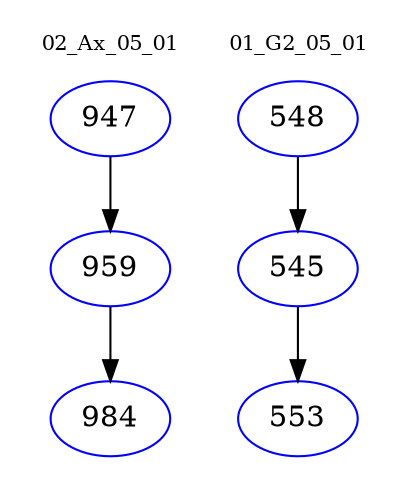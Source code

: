 digraph{
subgraph cluster_0 {
color = white
label = "02_Ax_05_01";
fontsize=10;
T0_947 [label="947", color="blue"]
T0_947 -> T0_959 [color="black"]
T0_959 [label="959", color="blue"]
T0_959 -> T0_984 [color="black"]
T0_984 [label="984", color="blue"]
}
subgraph cluster_1 {
color = white
label = "01_G2_05_01";
fontsize=10;
T1_548 [label="548", color="blue"]
T1_548 -> T1_545 [color="black"]
T1_545 [label="545", color="blue"]
T1_545 -> T1_553 [color="black"]
T1_553 [label="553", color="blue"]
}
}
